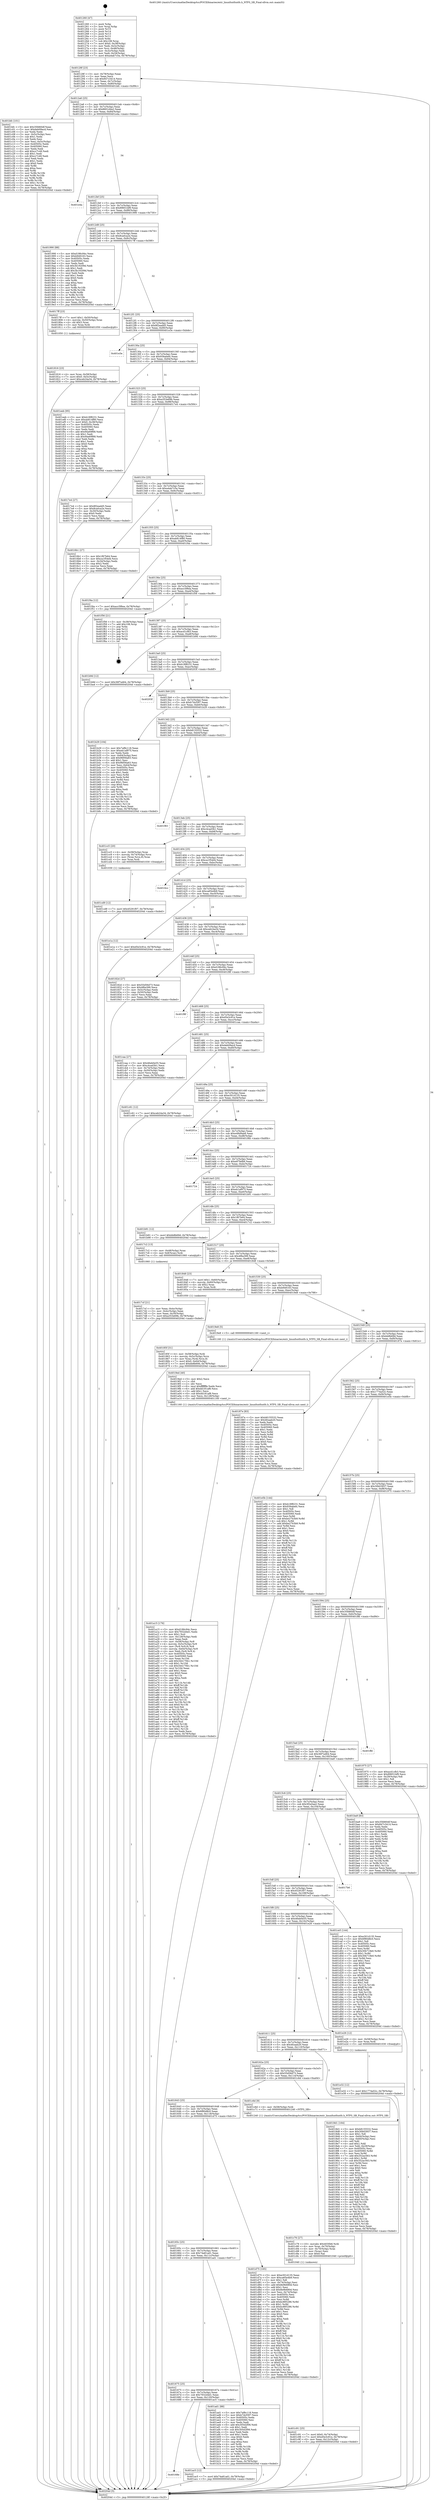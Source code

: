 digraph "0x401260" {
  label = "0x401260 (/mnt/c/Users/mathe/Desktop/tcc/POCII/binaries/extr_linuxfsntfsntfs.h_NTFS_SB_Final-ollvm.out::main(0))"
  labelloc = "t"
  node[shape=record]

  Entry [label="",width=0.3,height=0.3,shape=circle,fillcolor=black,style=filled]
  "0x40128f" [label="{
     0x40128f [23]\l
     | [instrs]\l
     &nbsp;&nbsp;0x40128f \<+3\>: mov -0x78(%rbp),%eax\l
     &nbsp;&nbsp;0x401292 \<+2\>: mov %eax,%ecx\l
     &nbsp;&nbsp;0x401294 \<+6\>: sub $0x847c3414,%ecx\l
     &nbsp;&nbsp;0x40129a \<+3\>: mov %eax,-0x7c(%rbp)\l
     &nbsp;&nbsp;0x40129d \<+3\>: mov %ecx,-0x80(%rbp)\l
     &nbsp;&nbsp;0x4012a0 \<+6\>: je 0000000000401bfc \<main+0x99c\>\l
  }"]
  "0x401bfc" [label="{
     0x401bfc [101]\l
     | [instrs]\l
     &nbsp;&nbsp;0x401bfc \<+5\>: mov $0x35fd60df,%eax\l
     &nbsp;&nbsp;0x401c01 \<+5\>: mov $0xdeb09acd,%ecx\l
     &nbsp;&nbsp;0x401c06 \<+2\>: xor %edx,%edx\l
     &nbsp;&nbsp;0x401c08 \<+3\>: mov -0x5c(%rbp),%esi\l
     &nbsp;&nbsp;0x401c0b \<+3\>: sub $0x1,%edx\l
     &nbsp;&nbsp;0x401c0e \<+2\>: sub %edx,%esi\l
     &nbsp;&nbsp;0x401c10 \<+3\>: mov %esi,-0x5c(%rbp)\l
     &nbsp;&nbsp;0x401c13 \<+7\>: mov 0x40505c,%edx\l
     &nbsp;&nbsp;0x401c1a \<+7\>: mov 0x405060,%esi\l
     &nbsp;&nbsp;0x401c21 \<+2\>: mov %edx,%edi\l
     &nbsp;&nbsp;0x401c23 \<+6\>: add $0xcc7c49,%edi\l
     &nbsp;&nbsp;0x401c29 \<+3\>: sub $0x1,%edi\l
     &nbsp;&nbsp;0x401c2c \<+6\>: sub $0xcc7c49,%edi\l
     &nbsp;&nbsp;0x401c32 \<+3\>: imul %edi,%edx\l
     &nbsp;&nbsp;0x401c35 \<+3\>: and $0x1,%edx\l
     &nbsp;&nbsp;0x401c38 \<+3\>: cmp $0x0,%edx\l
     &nbsp;&nbsp;0x401c3b \<+4\>: sete %r8b\l
     &nbsp;&nbsp;0x401c3f \<+3\>: cmp $0xa,%esi\l
     &nbsp;&nbsp;0x401c42 \<+4\>: setl %r9b\l
     &nbsp;&nbsp;0x401c46 \<+3\>: mov %r8b,%r10b\l
     &nbsp;&nbsp;0x401c49 \<+3\>: and %r9b,%r10b\l
     &nbsp;&nbsp;0x401c4c \<+3\>: xor %r9b,%r8b\l
     &nbsp;&nbsp;0x401c4f \<+3\>: or %r8b,%r10b\l
     &nbsp;&nbsp;0x401c52 \<+4\>: test $0x1,%r10b\l
     &nbsp;&nbsp;0x401c56 \<+3\>: cmovne %ecx,%eax\l
     &nbsp;&nbsp;0x401c59 \<+3\>: mov %eax,-0x78(%rbp)\l
     &nbsp;&nbsp;0x401c5c \<+5\>: jmp 000000000040204d \<main+0xded\>\l
  }"]
  "0x4012a6" [label="{
     0x4012a6 [25]\l
     | [instrs]\l
     &nbsp;&nbsp;0x4012a6 \<+5\>: jmp 00000000004012ab \<main+0x4b\>\l
     &nbsp;&nbsp;0x4012ab \<+3\>: mov -0x7c(%rbp),%eax\l
     &nbsp;&nbsp;0x4012ae \<+5\>: sub $0x8601d4a2,%eax\l
     &nbsp;&nbsp;0x4012b3 \<+6\>: mov %eax,-0x84(%rbp)\l
     &nbsp;&nbsp;0x4012b9 \<+6\>: je 0000000000401e4a \<main+0xbea\>\l
  }"]
  Exit [label="",width=0.3,height=0.3,shape=circle,fillcolor=black,style=filled,peripheries=2]
  "0x401e4a" [label="{
     0x401e4a\l
  }", style=dashed]
  "0x4012bf" [label="{
     0x4012bf [25]\l
     | [instrs]\l
     &nbsp;&nbsp;0x4012bf \<+5\>: jmp 00000000004012c4 \<main+0x64\>\l
     &nbsp;&nbsp;0x4012c4 \<+3\>: mov -0x7c(%rbp),%eax\l
     &nbsp;&nbsp;0x4012c7 \<+5\>: sub $0x89651bf9,%eax\l
     &nbsp;&nbsp;0x4012cc \<+6\>: mov %eax,-0x88(%rbp)\l
     &nbsp;&nbsp;0x4012d2 \<+6\>: je 0000000000401990 \<main+0x730\>\l
  }"]
  "0x401e32" [label="{
     0x401e32 [12]\l
     | [instrs]\l
     &nbsp;&nbsp;0x401e32 \<+7\>: movl $0x1774a52c,-0x78(%rbp)\l
     &nbsp;&nbsp;0x401e39 \<+5\>: jmp 000000000040204d \<main+0xded\>\l
  }"]
  "0x401990" [label="{
     0x401990 [88]\l
     | [instrs]\l
     &nbsp;&nbsp;0x401990 \<+5\>: mov $0xd186c94c,%eax\l
     &nbsp;&nbsp;0x401995 \<+5\>: mov $0xb949163,%ecx\l
     &nbsp;&nbsp;0x40199a \<+7\>: mov 0x40505c,%edx\l
     &nbsp;&nbsp;0x4019a1 \<+7\>: mov 0x405060,%esi\l
     &nbsp;&nbsp;0x4019a8 \<+2\>: mov %edx,%edi\l
     &nbsp;&nbsp;0x4019aa \<+6\>: sub $0x3b19209d,%edi\l
     &nbsp;&nbsp;0x4019b0 \<+3\>: sub $0x1,%edi\l
     &nbsp;&nbsp;0x4019b3 \<+6\>: add $0x3b19209d,%edi\l
     &nbsp;&nbsp;0x4019b9 \<+3\>: imul %edi,%edx\l
     &nbsp;&nbsp;0x4019bc \<+3\>: and $0x1,%edx\l
     &nbsp;&nbsp;0x4019bf \<+3\>: cmp $0x0,%edx\l
     &nbsp;&nbsp;0x4019c2 \<+4\>: sete %r8b\l
     &nbsp;&nbsp;0x4019c6 \<+3\>: cmp $0xa,%esi\l
     &nbsp;&nbsp;0x4019c9 \<+4\>: setl %r9b\l
     &nbsp;&nbsp;0x4019cd \<+3\>: mov %r8b,%r10b\l
     &nbsp;&nbsp;0x4019d0 \<+3\>: and %r9b,%r10b\l
     &nbsp;&nbsp;0x4019d3 \<+3\>: xor %r9b,%r8b\l
     &nbsp;&nbsp;0x4019d6 \<+3\>: or %r8b,%r10b\l
     &nbsp;&nbsp;0x4019d9 \<+4\>: test $0x1,%r10b\l
     &nbsp;&nbsp;0x4019dd \<+3\>: cmovne %ecx,%eax\l
     &nbsp;&nbsp;0x4019e0 \<+3\>: mov %eax,-0x78(%rbp)\l
     &nbsp;&nbsp;0x4019e3 \<+5\>: jmp 000000000040204d \<main+0xded\>\l
  }"]
  "0x4012d8" [label="{
     0x4012d8 [25]\l
     | [instrs]\l
     &nbsp;&nbsp;0x4012d8 \<+5\>: jmp 00000000004012dd \<main+0x7d\>\l
     &nbsp;&nbsp;0x4012dd \<+3\>: mov -0x7c(%rbp),%eax\l
     &nbsp;&nbsp;0x4012e0 \<+5\>: sub $0x8ca0ca2e,%eax\l
     &nbsp;&nbsp;0x4012e5 \<+6\>: mov %eax,-0x8c(%rbp)\l
     &nbsp;&nbsp;0x4012eb \<+6\>: je 00000000004017ff \<main+0x59f\>\l
  }"]
  "0x401cd9" [label="{
     0x401cd9 [12]\l
     | [instrs]\l
     &nbsp;&nbsp;0x401cd9 \<+7\>: movl $0x45291f07,-0x78(%rbp)\l
     &nbsp;&nbsp;0x401ce0 \<+5\>: jmp 000000000040204d \<main+0xded\>\l
  }"]
  "0x4017ff" [label="{
     0x4017ff [23]\l
     | [instrs]\l
     &nbsp;&nbsp;0x4017ff \<+7\>: movl $0x1,-0x50(%rbp)\l
     &nbsp;&nbsp;0x401806 \<+4\>: movslq -0x50(%rbp),%rax\l
     &nbsp;&nbsp;0x40180a \<+4\>: shl $0x3,%rax\l
     &nbsp;&nbsp;0x40180e \<+3\>: mov %rax,%rdi\l
     &nbsp;&nbsp;0x401811 \<+5\>: call 0000000000401050 \<malloc@plt\>\l
     | [calls]\l
     &nbsp;&nbsp;0x401050 \{1\} (unknown)\l
  }"]
  "0x4012f1" [label="{
     0x4012f1 [25]\l
     | [instrs]\l
     &nbsp;&nbsp;0x4012f1 \<+5\>: jmp 00000000004012f6 \<main+0x96\>\l
     &nbsp;&nbsp;0x4012f6 \<+3\>: mov -0x7c(%rbp),%eax\l
     &nbsp;&nbsp;0x4012f9 \<+5\>: sub $0x8f2eadd5,%eax\l
     &nbsp;&nbsp;0x4012fe \<+6\>: mov %eax,-0x90(%rbp)\l
     &nbsp;&nbsp;0x401304 \<+6\>: je 0000000000401e3e \<main+0xbde\>\l
  }"]
  "0x401c91" [label="{
     0x401c91 [25]\l
     | [instrs]\l
     &nbsp;&nbsp;0x401c91 \<+7\>: movl $0x0,-0x74(%rbp)\l
     &nbsp;&nbsp;0x401c98 \<+7\>: movl $0xd5e3c91e,-0x78(%rbp)\l
     &nbsp;&nbsp;0x401c9f \<+6\>: mov %eax,-0x12c(%rbp)\l
     &nbsp;&nbsp;0x401ca5 \<+5\>: jmp 000000000040204d \<main+0xded\>\l
  }"]
  "0x401e3e" [label="{
     0x401e3e\l
  }", style=dashed]
  "0x40130a" [label="{
     0x40130a [25]\l
     | [instrs]\l
     &nbsp;&nbsp;0x40130a \<+5\>: jmp 000000000040130f \<main+0xaf\>\l
     &nbsp;&nbsp;0x40130f \<+3\>: mov -0x7c(%rbp),%eax\l
     &nbsp;&nbsp;0x401312 \<+5\>: sub $0x936abefc,%eax\l
     &nbsp;&nbsp;0x401317 \<+6\>: mov %eax,-0x94(%rbp)\l
     &nbsp;&nbsp;0x40131d \<+6\>: je 0000000000401eeb \<main+0xc8b\>\l
  }"]
  "0x401c76" [label="{
     0x401c76 [27]\l
     | [instrs]\l
     &nbsp;&nbsp;0x401c76 \<+10\>: movabs $0x4030b6,%rdi\l
     &nbsp;&nbsp;0x401c80 \<+4\>: mov %rax,-0x70(%rbp)\l
     &nbsp;&nbsp;0x401c84 \<+4\>: mov -0x70(%rbp),%rax\l
     &nbsp;&nbsp;0x401c88 \<+2\>: mov (%rax),%esi\l
     &nbsp;&nbsp;0x401c8a \<+2\>: mov $0x0,%al\l
     &nbsp;&nbsp;0x401c8c \<+5\>: call 0000000000401040 \<printf@plt\>\l
     | [calls]\l
     &nbsp;&nbsp;0x401040 \{1\} (unknown)\l
  }"]
  "0x401eeb" [label="{
     0x401eeb [95]\l
     | [instrs]\l
     &nbsp;&nbsp;0x401eeb \<+5\>: mov $0xb18f8231,%eax\l
     &nbsp;&nbsp;0x401ef0 \<+5\>: mov $0xab814f80,%ecx\l
     &nbsp;&nbsp;0x401ef5 \<+7\>: movl $0x0,-0x38(%rbp)\l
     &nbsp;&nbsp;0x401efc \<+7\>: mov 0x40505c,%edx\l
     &nbsp;&nbsp;0x401f03 \<+7\>: mov 0x405060,%esi\l
     &nbsp;&nbsp;0x401f0a \<+2\>: mov %edx,%edi\l
     &nbsp;&nbsp;0x401f0c \<+6\>: add $0x94a69f68,%edi\l
     &nbsp;&nbsp;0x401f12 \<+3\>: sub $0x1,%edi\l
     &nbsp;&nbsp;0x401f15 \<+6\>: sub $0x94a69f68,%edi\l
     &nbsp;&nbsp;0x401f1b \<+3\>: imul %edi,%edx\l
     &nbsp;&nbsp;0x401f1e \<+3\>: and $0x1,%edx\l
     &nbsp;&nbsp;0x401f21 \<+3\>: cmp $0x0,%edx\l
     &nbsp;&nbsp;0x401f24 \<+4\>: sete %r8b\l
     &nbsp;&nbsp;0x401f28 \<+3\>: cmp $0xa,%esi\l
     &nbsp;&nbsp;0x401f2b \<+4\>: setl %r9b\l
     &nbsp;&nbsp;0x401f2f \<+3\>: mov %r8b,%r10b\l
     &nbsp;&nbsp;0x401f32 \<+3\>: and %r9b,%r10b\l
     &nbsp;&nbsp;0x401f35 \<+3\>: xor %r9b,%r8b\l
     &nbsp;&nbsp;0x401f38 \<+3\>: or %r8b,%r10b\l
     &nbsp;&nbsp;0x401f3b \<+4\>: test $0x1,%r10b\l
     &nbsp;&nbsp;0x401f3f \<+3\>: cmovne %ecx,%eax\l
     &nbsp;&nbsp;0x401f42 \<+3\>: mov %eax,-0x78(%rbp)\l
     &nbsp;&nbsp;0x401f45 \<+5\>: jmp 000000000040204d \<main+0xded\>\l
  }"]
  "0x401323" [label="{
     0x401323 [25]\l
     | [instrs]\l
     &nbsp;&nbsp;0x401323 \<+5\>: jmp 0000000000401328 \<main+0xc8\>\l
     &nbsp;&nbsp;0x401328 \<+3\>: mov -0x7c(%rbp),%eax\l
     &nbsp;&nbsp;0x40132b \<+5\>: sub $0xa353e69b,%eax\l
     &nbsp;&nbsp;0x401330 \<+6\>: mov %eax,-0x98(%rbp)\l
     &nbsp;&nbsp;0x401336 \<+6\>: je 00000000004017e4 \<main+0x584\>\l
  }"]
  "0x40168e" [label="{
     0x40168e\l
  }", style=dashed]
  "0x4017e4" [label="{
     0x4017e4 [27]\l
     | [instrs]\l
     &nbsp;&nbsp;0x4017e4 \<+5\>: mov $0x8f2eadd5,%eax\l
     &nbsp;&nbsp;0x4017e9 \<+5\>: mov $0x8ca0ca2e,%ecx\l
     &nbsp;&nbsp;0x4017ee \<+3\>: mov -0x30(%rbp),%edx\l
     &nbsp;&nbsp;0x4017f1 \<+3\>: cmp $0x0,%edx\l
     &nbsp;&nbsp;0x4017f4 \<+3\>: cmove %ecx,%eax\l
     &nbsp;&nbsp;0x4017f7 \<+3\>: mov %eax,-0x78(%rbp)\l
     &nbsp;&nbsp;0x4017fa \<+5\>: jmp 000000000040204d \<main+0xded\>\l
  }"]
  "0x40133c" [label="{
     0x40133c [25]\l
     | [instrs]\l
     &nbsp;&nbsp;0x40133c \<+5\>: jmp 0000000000401341 \<main+0xe1\>\l
     &nbsp;&nbsp;0x401341 \<+3\>: mov -0x7c(%rbp),%eax\l
     &nbsp;&nbsp;0x401344 \<+5\>: sub $0xa4ab7c5a,%eax\l
     &nbsp;&nbsp;0x401349 \<+6\>: mov %eax,-0x9c(%rbp)\l
     &nbsp;&nbsp;0x40134f \<+6\>: je 00000000004016b1 \<main+0x451\>\l
  }"]
  "0x401ac5" [label="{
     0x401ac5 [12]\l
     | [instrs]\l
     &nbsp;&nbsp;0x401ac5 \<+7\>: movl $0x74a81ad1,-0x78(%rbp)\l
     &nbsp;&nbsp;0x401acc \<+5\>: jmp 000000000040204d \<main+0xded\>\l
  }"]
  "0x4016b1" [label="{
     0x4016b1 [27]\l
     | [instrs]\l
     &nbsp;&nbsp;0x4016b1 \<+5\>: mov $0x1f67b64,%eax\l
     &nbsp;&nbsp;0x4016b6 \<+5\>: mov $0xca1f54d4,%ecx\l
     &nbsp;&nbsp;0x4016bb \<+3\>: mov -0x34(%rbp),%edx\l
     &nbsp;&nbsp;0x4016be \<+3\>: cmp $0x2,%edx\l
     &nbsp;&nbsp;0x4016c1 \<+3\>: cmovne %ecx,%eax\l
     &nbsp;&nbsp;0x4016c4 \<+3\>: mov %eax,-0x78(%rbp)\l
     &nbsp;&nbsp;0x4016c7 \<+5\>: jmp 000000000040204d \<main+0xded\>\l
  }"]
  "0x401355" [label="{
     0x401355 [25]\l
     | [instrs]\l
     &nbsp;&nbsp;0x401355 \<+5\>: jmp 000000000040135a \<main+0xfa\>\l
     &nbsp;&nbsp;0x40135a \<+3\>: mov -0x7c(%rbp),%eax\l
     &nbsp;&nbsp;0x40135d \<+5\>: sub $0xab814f80,%eax\l
     &nbsp;&nbsp;0x401362 \<+6\>: mov %eax,-0xa0(%rbp)\l
     &nbsp;&nbsp;0x401368 \<+6\>: je 0000000000401f4a \<main+0xcea\>\l
  }"]
  "0x40204d" [label="{
     0x40204d [5]\l
     | [instrs]\l
     &nbsp;&nbsp;0x40204d \<+5\>: jmp 000000000040128f \<main+0x2f\>\l
  }"]
  "0x401260" [label="{
     0x401260 [47]\l
     | [instrs]\l
     &nbsp;&nbsp;0x401260 \<+1\>: push %rbp\l
     &nbsp;&nbsp;0x401261 \<+3\>: mov %rsp,%rbp\l
     &nbsp;&nbsp;0x401264 \<+2\>: push %r15\l
     &nbsp;&nbsp;0x401266 \<+2\>: push %r14\l
     &nbsp;&nbsp;0x401268 \<+2\>: push %r13\l
     &nbsp;&nbsp;0x40126a \<+2\>: push %r12\l
     &nbsp;&nbsp;0x40126c \<+1\>: push %rbx\l
     &nbsp;&nbsp;0x40126d \<+7\>: sub $0x108,%rsp\l
     &nbsp;&nbsp;0x401274 \<+7\>: movl $0x0,-0x38(%rbp)\l
     &nbsp;&nbsp;0x40127b \<+3\>: mov %edi,-0x3c(%rbp)\l
     &nbsp;&nbsp;0x40127e \<+4\>: mov %rsi,-0x48(%rbp)\l
     &nbsp;&nbsp;0x401282 \<+3\>: mov -0x3c(%rbp),%edi\l
     &nbsp;&nbsp;0x401285 \<+3\>: mov %edi,-0x34(%rbp)\l
     &nbsp;&nbsp;0x401288 \<+7\>: movl $0xa4ab7c5a,-0x78(%rbp)\l
  }"]
  "0x401675" [label="{
     0x401675 [25]\l
     | [instrs]\l
     &nbsp;&nbsp;0x401675 \<+5\>: jmp 000000000040167a \<main+0x41a\>\l
     &nbsp;&nbsp;0x40167a \<+3\>: mov -0x7c(%rbp),%eax\l
     &nbsp;&nbsp;0x40167d \<+5\>: sub $0x7932d4d1,%eax\l
     &nbsp;&nbsp;0x401682 \<+6\>: mov %eax,-0x120(%rbp)\l
     &nbsp;&nbsp;0x401688 \<+6\>: je 0000000000401ac5 \<main+0x865\>\l
  }"]
  "0x401f4a" [label="{
     0x401f4a [12]\l
     | [instrs]\l
     &nbsp;&nbsp;0x401f4a \<+7\>: movl $0xacc5f6ea,-0x78(%rbp)\l
     &nbsp;&nbsp;0x401f51 \<+5\>: jmp 000000000040204d \<main+0xded\>\l
  }"]
  "0x40136e" [label="{
     0x40136e [25]\l
     | [instrs]\l
     &nbsp;&nbsp;0x40136e \<+5\>: jmp 0000000000401373 \<main+0x113\>\l
     &nbsp;&nbsp;0x401373 \<+3\>: mov -0x7c(%rbp),%eax\l
     &nbsp;&nbsp;0x401376 \<+5\>: sub $0xacc5f6ea,%eax\l
     &nbsp;&nbsp;0x40137b \<+6\>: mov %eax,-0xa4(%rbp)\l
     &nbsp;&nbsp;0x401381 \<+6\>: je 0000000000401f56 \<main+0xcf6\>\l
  }"]
  "0x401ad1" [label="{
     0x401ad1 [88]\l
     | [instrs]\l
     &nbsp;&nbsp;0x401ad1 \<+5\>: mov $0x7af8c118,%eax\l
     &nbsp;&nbsp;0x401ad6 \<+5\>: mov $0xb7dcf397,%ecx\l
     &nbsp;&nbsp;0x401adb \<+7\>: mov 0x40505c,%edx\l
     &nbsp;&nbsp;0x401ae2 \<+7\>: mov 0x405060,%esi\l
     &nbsp;&nbsp;0x401ae9 \<+2\>: mov %edx,%edi\l
     &nbsp;&nbsp;0x401aeb \<+6\>: add $0x305d2f06,%edi\l
     &nbsp;&nbsp;0x401af1 \<+3\>: sub $0x1,%edi\l
     &nbsp;&nbsp;0x401af4 \<+6\>: sub $0x305d2f06,%edi\l
     &nbsp;&nbsp;0x401afa \<+3\>: imul %edi,%edx\l
     &nbsp;&nbsp;0x401afd \<+3\>: and $0x1,%edx\l
     &nbsp;&nbsp;0x401b00 \<+3\>: cmp $0x0,%edx\l
     &nbsp;&nbsp;0x401b03 \<+4\>: sete %r8b\l
     &nbsp;&nbsp;0x401b07 \<+3\>: cmp $0xa,%esi\l
     &nbsp;&nbsp;0x401b0a \<+4\>: setl %r9b\l
     &nbsp;&nbsp;0x401b0e \<+3\>: mov %r8b,%r10b\l
     &nbsp;&nbsp;0x401b11 \<+3\>: and %r9b,%r10b\l
     &nbsp;&nbsp;0x401b14 \<+3\>: xor %r9b,%r8b\l
     &nbsp;&nbsp;0x401b17 \<+3\>: or %r8b,%r10b\l
     &nbsp;&nbsp;0x401b1a \<+4\>: test $0x1,%r10b\l
     &nbsp;&nbsp;0x401b1e \<+3\>: cmovne %ecx,%eax\l
     &nbsp;&nbsp;0x401b21 \<+3\>: mov %eax,-0x78(%rbp)\l
     &nbsp;&nbsp;0x401b24 \<+5\>: jmp 000000000040204d \<main+0xded\>\l
  }"]
  "0x401f56" [label="{
     0x401f56 [21]\l
     | [instrs]\l
     &nbsp;&nbsp;0x401f56 \<+3\>: mov -0x38(%rbp),%eax\l
     &nbsp;&nbsp;0x401f59 \<+7\>: add $0x108,%rsp\l
     &nbsp;&nbsp;0x401f60 \<+1\>: pop %rbx\l
     &nbsp;&nbsp;0x401f61 \<+2\>: pop %r12\l
     &nbsp;&nbsp;0x401f63 \<+2\>: pop %r13\l
     &nbsp;&nbsp;0x401f65 \<+2\>: pop %r14\l
     &nbsp;&nbsp;0x401f67 \<+2\>: pop %r15\l
     &nbsp;&nbsp;0x401f69 \<+1\>: pop %rbp\l
     &nbsp;&nbsp;0x401f6a \<+1\>: ret\l
  }"]
  "0x401387" [label="{
     0x401387 [25]\l
     | [instrs]\l
     &nbsp;&nbsp;0x401387 \<+5\>: jmp 000000000040138c \<main+0x12c\>\l
     &nbsp;&nbsp;0x40138c \<+3\>: mov -0x7c(%rbp),%eax\l
     &nbsp;&nbsp;0x40138f \<+5\>: sub $0xacd1cfb3,%eax\l
     &nbsp;&nbsp;0x401394 \<+6\>: mov %eax,-0xa8(%rbp)\l
     &nbsp;&nbsp;0x40139a \<+6\>: je 0000000000401b9d \<main+0x93d\>\l
  }"]
  "0x40165c" [label="{
     0x40165c [25]\l
     | [instrs]\l
     &nbsp;&nbsp;0x40165c \<+5\>: jmp 0000000000401661 \<main+0x401\>\l
     &nbsp;&nbsp;0x401661 \<+3\>: mov -0x7c(%rbp),%eax\l
     &nbsp;&nbsp;0x401664 \<+5\>: sub $0x74a81ad1,%eax\l
     &nbsp;&nbsp;0x401669 \<+6\>: mov %eax,-0x11c(%rbp)\l
     &nbsp;&nbsp;0x40166f \<+6\>: je 0000000000401ad1 \<main+0x871\>\l
  }"]
  "0x401b9d" [label="{
     0x401b9d [12]\l
     | [instrs]\l
     &nbsp;&nbsp;0x401b9d \<+7\>: movl $0x36f7a464,-0x78(%rbp)\l
     &nbsp;&nbsp;0x401ba4 \<+5\>: jmp 000000000040204d \<main+0xded\>\l
  }"]
  "0x4013a0" [label="{
     0x4013a0 [25]\l
     | [instrs]\l
     &nbsp;&nbsp;0x4013a0 \<+5\>: jmp 00000000004013a5 \<main+0x145\>\l
     &nbsp;&nbsp;0x4013a5 \<+3\>: mov -0x7c(%rbp),%eax\l
     &nbsp;&nbsp;0x4013a8 \<+5\>: sub $0xb18f8231,%eax\l
     &nbsp;&nbsp;0x4013ad \<+6\>: mov %eax,-0xac(%rbp)\l
     &nbsp;&nbsp;0x4013b3 \<+6\>: je 000000000040203f \<main+0xddf\>\l
  }"]
  "0x401d75" [label="{
     0x401d75 [165]\l
     | [instrs]\l
     &nbsp;&nbsp;0x401d75 \<+5\>: mov $0xe301d135,%eax\l
     &nbsp;&nbsp;0x401d7a \<+5\>: mov $0xca65e4b9,%ecx\l
     &nbsp;&nbsp;0x401d7f \<+2\>: mov $0x1,%dl\l
     &nbsp;&nbsp;0x401d81 \<+3\>: mov -0x74(%rbp),%esi\l
     &nbsp;&nbsp;0x401d84 \<+6\>: add $0x8e9b680d,%esi\l
     &nbsp;&nbsp;0x401d8a \<+3\>: add $0x1,%esi\l
     &nbsp;&nbsp;0x401d8d \<+6\>: sub $0x8e9b680d,%esi\l
     &nbsp;&nbsp;0x401d93 \<+3\>: mov %esi,-0x74(%rbp)\l
     &nbsp;&nbsp;0x401d96 \<+7\>: mov 0x40505c,%esi\l
     &nbsp;&nbsp;0x401d9d \<+7\>: mov 0x405060,%edi\l
     &nbsp;&nbsp;0x401da4 \<+3\>: mov %esi,%r8d\l
     &nbsp;&nbsp;0x401da7 \<+7\>: add $0xbc885286,%r8d\l
     &nbsp;&nbsp;0x401dae \<+4\>: sub $0x1,%r8d\l
     &nbsp;&nbsp;0x401db2 \<+7\>: sub $0xbc885286,%r8d\l
     &nbsp;&nbsp;0x401db9 \<+4\>: imul %r8d,%esi\l
     &nbsp;&nbsp;0x401dbd \<+3\>: and $0x1,%esi\l
     &nbsp;&nbsp;0x401dc0 \<+3\>: cmp $0x0,%esi\l
     &nbsp;&nbsp;0x401dc3 \<+4\>: sete %r9b\l
     &nbsp;&nbsp;0x401dc7 \<+3\>: cmp $0xa,%edi\l
     &nbsp;&nbsp;0x401dca \<+4\>: setl %r10b\l
     &nbsp;&nbsp;0x401dce \<+3\>: mov %r9b,%r11b\l
     &nbsp;&nbsp;0x401dd1 \<+4\>: xor $0xff,%r11b\l
     &nbsp;&nbsp;0x401dd5 \<+3\>: mov %r10b,%bl\l
     &nbsp;&nbsp;0x401dd8 \<+3\>: xor $0xff,%bl\l
     &nbsp;&nbsp;0x401ddb \<+3\>: xor $0x0,%dl\l
     &nbsp;&nbsp;0x401dde \<+3\>: mov %r11b,%r14b\l
     &nbsp;&nbsp;0x401de1 \<+4\>: and $0x0,%r14b\l
     &nbsp;&nbsp;0x401de5 \<+3\>: and %dl,%r9b\l
     &nbsp;&nbsp;0x401de8 \<+3\>: mov %bl,%r15b\l
     &nbsp;&nbsp;0x401deb \<+4\>: and $0x0,%r15b\l
     &nbsp;&nbsp;0x401def \<+3\>: and %dl,%r10b\l
     &nbsp;&nbsp;0x401df2 \<+3\>: or %r9b,%r14b\l
     &nbsp;&nbsp;0x401df5 \<+3\>: or %r10b,%r15b\l
     &nbsp;&nbsp;0x401df8 \<+3\>: xor %r15b,%r14b\l
     &nbsp;&nbsp;0x401dfb \<+3\>: or %bl,%r11b\l
     &nbsp;&nbsp;0x401dfe \<+4\>: xor $0xff,%r11b\l
     &nbsp;&nbsp;0x401e02 \<+3\>: or $0x0,%dl\l
     &nbsp;&nbsp;0x401e05 \<+3\>: and %dl,%r11b\l
     &nbsp;&nbsp;0x401e08 \<+3\>: or %r11b,%r14b\l
     &nbsp;&nbsp;0x401e0b \<+4\>: test $0x1,%r14b\l
     &nbsp;&nbsp;0x401e0f \<+3\>: cmovne %ecx,%eax\l
     &nbsp;&nbsp;0x401e12 \<+3\>: mov %eax,-0x78(%rbp)\l
     &nbsp;&nbsp;0x401e15 \<+5\>: jmp 000000000040204d \<main+0xded\>\l
  }"]
  "0x40203f" [label="{
     0x40203f\l
  }", style=dashed]
  "0x4013b9" [label="{
     0x4013b9 [25]\l
     | [instrs]\l
     &nbsp;&nbsp;0x4013b9 \<+5\>: jmp 00000000004013be \<main+0x15e\>\l
     &nbsp;&nbsp;0x4013be \<+3\>: mov -0x7c(%rbp),%eax\l
     &nbsp;&nbsp;0x4013c1 \<+5\>: sub $0xb7dcf397,%eax\l
     &nbsp;&nbsp;0x4013c6 \<+6\>: mov %eax,-0xb0(%rbp)\l
     &nbsp;&nbsp;0x4013cc \<+6\>: je 0000000000401b29 \<main+0x8c9\>\l
  }"]
  "0x401643" [label="{
     0x401643 [25]\l
     | [instrs]\l
     &nbsp;&nbsp;0x401643 \<+5\>: jmp 0000000000401648 \<main+0x3e8\>\l
     &nbsp;&nbsp;0x401648 \<+3\>: mov -0x7c(%rbp),%eax\l
     &nbsp;&nbsp;0x40164b \<+5\>: sub $0x6f80d8c0,%eax\l
     &nbsp;&nbsp;0x401650 \<+6\>: mov %eax,-0x118(%rbp)\l
     &nbsp;&nbsp;0x401656 \<+6\>: je 0000000000401d75 \<main+0xb15\>\l
  }"]
  "0x401b29" [label="{
     0x401b29 [104]\l
     | [instrs]\l
     &nbsp;&nbsp;0x401b29 \<+5\>: mov $0x7af8c118,%eax\l
     &nbsp;&nbsp;0x401b2e \<+5\>: mov $0xeb1af975,%ecx\l
     &nbsp;&nbsp;0x401b33 \<+2\>: xor %edx,%edx\l
     &nbsp;&nbsp;0x401b35 \<+3\>: mov -0x64(%rbp),%esi\l
     &nbsp;&nbsp;0x401b38 \<+6\>: add $0x96f56a63,%esi\l
     &nbsp;&nbsp;0x401b3e \<+3\>: add $0x1,%esi\l
     &nbsp;&nbsp;0x401b41 \<+6\>: sub $0x96f56a63,%esi\l
     &nbsp;&nbsp;0x401b47 \<+3\>: mov %esi,-0x64(%rbp)\l
     &nbsp;&nbsp;0x401b4a \<+7\>: mov 0x40505c,%esi\l
     &nbsp;&nbsp;0x401b51 \<+7\>: mov 0x405060,%edi\l
     &nbsp;&nbsp;0x401b58 \<+3\>: sub $0x1,%edx\l
     &nbsp;&nbsp;0x401b5b \<+3\>: mov %esi,%r8d\l
     &nbsp;&nbsp;0x401b5e \<+3\>: add %edx,%r8d\l
     &nbsp;&nbsp;0x401b61 \<+4\>: imul %r8d,%esi\l
     &nbsp;&nbsp;0x401b65 \<+3\>: and $0x1,%esi\l
     &nbsp;&nbsp;0x401b68 \<+3\>: cmp $0x0,%esi\l
     &nbsp;&nbsp;0x401b6b \<+4\>: sete %r9b\l
     &nbsp;&nbsp;0x401b6f \<+3\>: cmp $0xa,%edi\l
     &nbsp;&nbsp;0x401b72 \<+4\>: setl %r10b\l
     &nbsp;&nbsp;0x401b76 \<+3\>: mov %r9b,%r11b\l
     &nbsp;&nbsp;0x401b79 \<+3\>: and %r10b,%r11b\l
     &nbsp;&nbsp;0x401b7c \<+3\>: xor %r10b,%r9b\l
     &nbsp;&nbsp;0x401b7f \<+3\>: or %r9b,%r11b\l
     &nbsp;&nbsp;0x401b82 \<+4\>: test $0x1,%r11b\l
     &nbsp;&nbsp;0x401b86 \<+3\>: cmovne %ecx,%eax\l
     &nbsp;&nbsp;0x401b89 \<+3\>: mov %eax,-0x78(%rbp)\l
     &nbsp;&nbsp;0x401b8c \<+5\>: jmp 000000000040204d \<main+0xded\>\l
  }"]
  "0x4013d2" [label="{
     0x4013d2 [25]\l
     | [instrs]\l
     &nbsp;&nbsp;0x4013d2 \<+5\>: jmp 00000000004013d7 \<main+0x177\>\l
     &nbsp;&nbsp;0x4013d7 \<+3\>: mov -0x7c(%rbp),%eax\l
     &nbsp;&nbsp;0x4013da \<+5\>: sub $0xb8155532,%eax\l
     &nbsp;&nbsp;0x4013df \<+6\>: mov %eax,-0xb4(%rbp)\l
     &nbsp;&nbsp;0x4013e5 \<+6\>: je 0000000000401f83 \<main+0xd23\>\l
  }"]
  "0x401c6d" [label="{
     0x401c6d [9]\l
     | [instrs]\l
     &nbsp;&nbsp;0x401c6d \<+4\>: mov -0x58(%rbp),%rdi\l
     &nbsp;&nbsp;0x401c71 \<+5\>: call 0000000000401240 \<NTFS_SB\>\l
     | [calls]\l
     &nbsp;&nbsp;0x401240 \{1\} (/mnt/c/Users/mathe/Desktop/tcc/POCII/binaries/extr_linuxfsntfsntfs.h_NTFS_SB_Final-ollvm.out::NTFS_SB)\l
  }"]
  "0x401f83" [label="{
     0x401f83\l
  }", style=dashed]
  "0x4013eb" [label="{
     0x4013eb [25]\l
     | [instrs]\l
     &nbsp;&nbsp;0x4013eb \<+5\>: jmp 00000000004013f0 \<main+0x190\>\l
     &nbsp;&nbsp;0x4013f0 \<+3\>: mov -0x7c(%rbp),%eax\l
     &nbsp;&nbsp;0x4013f3 \<+5\>: sub $0xc4cad3b1,%eax\l
     &nbsp;&nbsp;0x4013f8 \<+6\>: mov %eax,-0xb8(%rbp)\l
     &nbsp;&nbsp;0x4013fe \<+6\>: je 0000000000401cc5 \<main+0xa65\>\l
  }"]
  "0x401a15" [label="{
     0x401a15 [176]\l
     | [instrs]\l
     &nbsp;&nbsp;0x401a15 \<+5\>: mov $0xd186c94c,%ecx\l
     &nbsp;&nbsp;0x401a1a \<+5\>: mov $0x7932d4d1,%edx\l
     &nbsp;&nbsp;0x401a1f \<+3\>: mov $0x1,%sil\l
     &nbsp;&nbsp;0x401a22 \<+6\>: mov -0x128(%rbp),%edi\l
     &nbsp;&nbsp;0x401a28 \<+3\>: imul %eax,%edi\l
     &nbsp;&nbsp;0x401a2b \<+4\>: mov -0x58(%rbp),%r8\l
     &nbsp;&nbsp;0x401a2f \<+4\>: movslq -0x5c(%rbp),%r9\l
     &nbsp;&nbsp;0x401a33 \<+4\>: mov (%r8,%r9,8),%r8\l
     &nbsp;&nbsp;0x401a37 \<+4\>: movslq -0x64(%rbp),%r9\l
     &nbsp;&nbsp;0x401a3b \<+4\>: mov %edi,(%r8,%r9,4)\l
     &nbsp;&nbsp;0x401a3f \<+7\>: mov 0x40505c,%eax\l
     &nbsp;&nbsp;0x401a46 \<+7\>: mov 0x405060,%edi\l
     &nbsp;&nbsp;0x401a4d \<+3\>: mov %eax,%r10d\l
     &nbsp;&nbsp;0x401a50 \<+7\>: add $0x344170b1,%r10d\l
     &nbsp;&nbsp;0x401a57 \<+4\>: sub $0x1,%r10d\l
     &nbsp;&nbsp;0x401a5b \<+7\>: sub $0x344170b1,%r10d\l
     &nbsp;&nbsp;0x401a62 \<+4\>: imul %r10d,%eax\l
     &nbsp;&nbsp;0x401a66 \<+3\>: and $0x1,%eax\l
     &nbsp;&nbsp;0x401a69 \<+3\>: cmp $0x0,%eax\l
     &nbsp;&nbsp;0x401a6c \<+4\>: sete %r11b\l
     &nbsp;&nbsp;0x401a70 \<+3\>: cmp $0xa,%edi\l
     &nbsp;&nbsp;0x401a73 \<+3\>: setl %bl\l
     &nbsp;&nbsp;0x401a76 \<+3\>: mov %r11b,%r14b\l
     &nbsp;&nbsp;0x401a79 \<+4\>: xor $0xff,%r14b\l
     &nbsp;&nbsp;0x401a7d \<+3\>: mov %bl,%r15b\l
     &nbsp;&nbsp;0x401a80 \<+4\>: xor $0xff,%r15b\l
     &nbsp;&nbsp;0x401a84 \<+4\>: xor $0x0,%sil\l
     &nbsp;&nbsp;0x401a88 \<+3\>: mov %r14b,%r12b\l
     &nbsp;&nbsp;0x401a8b \<+4\>: and $0x0,%r12b\l
     &nbsp;&nbsp;0x401a8f \<+3\>: and %sil,%r11b\l
     &nbsp;&nbsp;0x401a92 \<+3\>: mov %r15b,%r13b\l
     &nbsp;&nbsp;0x401a95 \<+4\>: and $0x0,%r13b\l
     &nbsp;&nbsp;0x401a99 \<+3\>: and %sil,%bl\l
     &nbsp;&nbsp;0x401a9c \<+3\>: or %r11b,%r12b\l
     &nbsp;&nbsp;0x401a9f \<+3\>: or %bl,%r13b\l
     &nbsp;&nbsp;0x401aa2 \<+3\>: xor %r13b,%r12b\l
     &nbsp;&nbsp;0x401aa5 \<+3\>: or %r15b,%r14b\l
     &nbsp;&nbsp;0x401aa8 \<+4\>: xor $0xff,%r14b\l
     &nbsp;&nbsp;0x401aac \<+4\>: or $0x0,%sil\l
     &nbsp;&nbsp;0x401ab0 \<+3\>: and %sil,%r14b\l
     &nbsp;&nbsp;0x401ab3 \<+3\>: or %r14b,%r12b\l
     &nbsp;&nbsp;0x401ab6 \<+4\>: test $0x1,%r12b\l
     &nbsp;&nbsp;0x401aba \<+3\>: cmovne %edx,%ecx\l
     &nbsp;&nbsp;0x401abd \<+3\>: mov %ecx,-0x78(%rbp)\l
     &nbsp;&nbsp;0x401ac0 \<+5\>: jmp 000000000040204d \<main+0xded\>\l
  }"]
  "0x401cc5" [label="{
     0x401cc5 [20]\l
     | [instrs]\l
     &nbsp;&nbsp;0x401cc5 \<+4\>: mov -0x58(%rbp),%rax\l
     &nbsp;&nbsp;0x401cc9 \<+4\>: movslq -0x74(%rbp),%rcx\l
     &nbsp;&nbsp;0x401ccd \<+4\>: mov (%rax,%rcx,8),%rax\l
     &nbsp;&nbsp;0x401cd1 \<+3\>: mov %rax,%rdi\l
     &nbsp;&nbsp;0x401cd4 \<+5\>: call 0000000000401030 \<free@plt\>\l
     | [calls]\l
     &nbsp;&nbsp;0x401030 \{1\} (unknown)\l
  }"]
  "0x401404" [label="{
     0x401404 [25]\l
     | [instrs]\l
     &nbsp;&nbsp;0x401404 \<+5\>: jmp 0000000000401409 \<main+0x1a9\>\l
     &nbsp;&nbsp;0x401409 \<+3\>: mov -0x7c(%rbp),%eax\l
     &nbsp;&nbsp;0x40140c \<+5\>: sub $0xca1f54d4,%eax\l
     &nbsp;&nbsp;0x401411 \<+6\>: mov %eax,-0xbc(%rbp)\l
     &nbsp;&nbsp;0x401417 \<+6\>: je 00000000004016cc \<main+0x46c\>\l
  }"]
  "0x4019ed" [label="{
     0x4019ed [40]\l
     | [instrs]\l
     &nbsp;&nbsp;0x4019ed \<+5\>: mov $0x2,%ecx\l
     &nbsp;&nbsp;0x4019f2 \<+1\>: cltd\l
     &nbsp;&nbsp;0x4019f3 \<+2\>: idiv %ecx\l
     &nbsp;&nbsp;0x4019f5 \<+6\>: imul $0xfffffffe,%edx,%ecx\l
     &nbsp;&nbsp;0x4019fb \<+6\>: add $0xdd181af8,%ecx\l
     &nbsp;&nbsp;0x401a01 \<+3\>: add $0x1,%ecx\l
     &nbsp;&nbsp;0x401a04 \<+6\>: sub $0xdd181af8,%ecx\l
     &nbsp;&nbsp;0x401a0a \<+6\>: mov %ecx,-0x128(%rbp)\l
     &nbsp;&nbsp;0x401a10 \<+5\>: call 0000000000401160 \<next_i\>\l
     | [calls]\l
     &nbsp;&nbsp;0x401160 \{1\} (/mnt/c/Users/mathe/Desktop/tcc/POCII/binaries/extr_linuxfsntfsntfs.h_NTFS_SB_Final-ollvm.out::next_i)\l
  }"]
  "0x4016cc" [label="{
     0x4016cc\l
  }", style=dashed]
  "0x40141d" [label="{
     0x40141d [25]\l
     | [instrs]\l
     &nbsp;&nbsp;0x40141d \<+5\>: jmp 0000000000401422 \<main+0x1c2\>\l
     &nbsp;&nbsp;0x401422 \<+3\>: mov -0x7c(%rbp),%eax\l
     &nbsp;&nbsp;0x401425 \<+5\>: sub $0xca65e4b9,%eax\l
     &nbsp;&nbsp;0x40142a \<+6\>: mov %eax,-0xc0(%rbp)\l
     &nbsp;&nbsp;0x401430 \<+6\>: je 0000000000401e1a \<main+0xbba\>\l
  }"]
  "0x40162a" [label="{
     0x40162a [25]\l
     | [instrs]\l
     &nbsp;&nbsp;0x40162a \<+5\>: jmp 000000000040162f \<main+0x3cf\>\l
     &nbsp;&nbsp;0x40162f \<+3\>: mov -0x7c(%rbp),%eax\l
     &nbsp;&nbsp;0x401632 \<+5\>: sub $0x55d56d73,%eax\l
     &nbsp;&nbsp;0x401637 \<+6\>: mov %eax,-0x114(%rbp)\l
     &nbsp;&nbsp;0x40163d \<+6\>: je 0000000000401c6d \<main+0xa0d\>\l
  }"]
  "0x401e1a" [label="{
     0x401e1a [12]\l
     | [instrs]\l
     &nbsp;&nbsp;0x401e1a \<+7\>: movl $0xd5e3c91e,-0x78(%rbp)\l
     &nbsp;&nbsp;0x401e21 \<+5\>: jmp 000000000040204d \<main+0xded\>\l
  }"]
  "0x401436" [label="{
     0x401436 [25]\l
     | [instrs]\l
     &nbsp;&nbsp;0x401436 \<+5\>: jmp 000000000040143b \<main+0x1db\>\l
     &nbsp;&nbsp;0x40143b \<+3\>: mov -0x7c(%rbp),%eax\l
     &nbsp;&nbsp;0x40143e \<+5\>: sub $0xceb24a34,%eax\l
     &nbsp;&nbsp;0x401443 \<+6\>: mov %eax,-0xc4(%rbp)\l
     &nbsp;&nbsp;0x401449 \<+6\>: je 000000000040182d \<main+0x5cd\>\l
  }"]
  "0x4018d1" [label="{
     0x4018d1 [164]\l
     | [instrs]\l
     &nbsp;&nbsp;0x4018d1 \<+5\>: mov $0xb8155532,%eax\l
     &nbsp;&nbsp;0x4018d6 \<+5\>: mov $0x30b03937,%ecx\l
     &nbsp;&nbsp;0x4018db \<+2\>: mov $0x1,%dl\l
     &nbsp;&nbsp;0x4018dd \<+3\>: mov -0x64(%rbp),%esi\l
     &nbsp;&nbsp;0x4018e0 \<+3\>: cmp -0x60(%rbp),%esi\l
     &nbsp;&nbsp;0x4018e3 \<+4\>: setl %dil\l
     &nbsp;&nbsp;0x4018e7 \<+4\>: and $0x1,%dil\l
     &nbsp;&nbsp;0x4018eb \<+4\>: mov %dil,-0x29(%rbp)\l
     &nbsp;&nbsp;0x4018ef \<+7\>: mov 0x40505c,%esi\l
     &nbsp;&nbsp;0x4018f6 \<+8\>: mov 0x405060,%r8d\l
     &nbsp;&nbsp;0x4018fe \<+3\>: mov %esi,%r9d\l
     &nbsp;&nbsp;0x401901 \<+7\>: add $0x352ac563,%r9d\l
     &nbsp;&nbsp;0x401908 \<+4\>: sub $0x1,%r9d\l
     &nbsp;&nbsp;0x40190c \<+7\>: sub $0x352ac563,%r9d\l
     &nbsp;&nbsp;0x401913 \<+4\>: imul %r9d,%esi\l
     &nbsp;&nbsp;0x401917 \<+3\>: and $0x1,%esi\l
     &nbsp;&nbsp;0x40191a \<+3\>: cmp $0x0,%esi\l
     &nbsp;&nbsp;0x40191d \<+4\>: sete %dil\l
     &nbsp;&nbsp;0x401921 \<+4\>: cmp $0xa,%r8d\l
     &nbsp;&nbsp;0x401925 \<+4\>: setl %r10b\l
     &nbsp;&nbsp;0x401929 \<+3\>: mov %dil,%r11b\l
     &nbsp;&nbsp;0x40192c \<+4\>: xor $0xff,%r11b\l
     &nbsp;&nbsp;0x401930 \<+3\>: mov %r10b,%bl\l
     &nbsp;&nbsp;0x401933 \<+3\>: xor $0xff,%bl\l
     &nbsp;&nbsp;0x401936 \<+3\>: xor $0x0,%dl\l
     &nbsp;&nbsp;0x401939 \<+3\>: mov %r11b,%r14b\l
     &nbsp;&nbsp;0x40193c \<+4\>: and $0x0,%r14b\l
     &nbsp;&nbsp;0x401940 \<+3\>: and %dl,%dil\l
     &nbsp;&nbsp;0x401943 \<+3\>: mov %bl,%r15b\l
     &nbsp;&nbsp;0x401946 \<+4\>: and $0x0,%r15b\l
     &nbsp;&nbsp;0x40194a \<+3\>: and %dl,%r10b\l
     &nbsp;&nbsp;0x40194d \<+3\>: or %dil,%r14b\l
     &nbsp;&nbsp;0x401950 \<+3\>: or %r10b,%r15b\l
     &nbsp;&nbsp;0x401953 \<+3\>: xor %r15b,%r14b\l
     &nbsp;&nbsp;0x401956 \<+3\>: or %bl,%r11b\l
     &nbsp;&nbsp;0x401959 \<+4\>: xor $0xff,%r11b\l
     &nbsp;&nbsp;0x40195d \<+3\>: or $0x0,%dl\l
     &nbsp;&nbsp;0x401960 \<+3\>: and %dl,%r11b\l
     &nbsp;&nbsp;0x401963 \<+3\>: or %r11b,%r14b\l
     &nbsp;&nbsp;0x401966 \<+4\>: test $0x1,%r14b\l
     &nbsp;&nbsp;0x40196a \<+3\>: cmovne %ecx,%eax\l
     &nbsp;&nbsp;0x40196d \<+3\>: mov %eax,-0x78(%rbp)\l
     &nbsp;&nbsp;0x401970 \<+5\>: jmp 000000000040204d \<main+0xded\>\l
  }"]
  "0x40182d" [label="{
     0x40182d [27]\l
     | [instrs]\l
     &nbsp;&nbsp;0x40182d \<+5\>: mov $0x55d56d73,%eax\l
     &nbsp;&nbsp;0x401832 \<+5\>: mov $0x4f6a399,%ecx\l
     &nbsp;&nbsp;0x401837 \<+3\>: mov -0x5c(%rbp),%edx\l
     &nbsp;&nbsp;0x40183a \<+3\>: cmp -0x50(%rbp),%edx\l
     &nbsp;&nbsp;0x40183d \<+3\>: cmovl %ecx,%eax\l
     &nbsp;&nbsp;0x401840 \<+3\>: mov %eax,-0x78(%rbp)\l
     &nbsp;&nbsp;0x401843 \<+5\>: jmp 000000000040204d \<main+0xded\>\l
  }"]
  "0x40144f" [label="{
     0x40144f [25]\l
     | [instrs]\l
     &nbsp;&nbsp;0x40144f \<+5\>: jmp 0000000000401454 \<main+0x1f4\>\l
     &nbsp;&nbsp;0x401454 \<+3\>: mov -0x7c(%rbp),%eax\l
     &nbsp;&nbsp;0x401457 \<+5\>: sub $0xd186c94c,%eax\l
     &nbsp;&nbsp;0x40145c \<+6\>: mov %eax,-0xc8(%rbp)\l
     &nbsp;&nbsp;0x401462 \<+6\>: je 0000000000401f8f \<main+0xd2f\>\l
  }"]
  "0x401611" [label="{
     0x401611 [25]\l
     | [instrs]\l
     &nbsp;&nbsp;0x401611 \<+5\>: jmp 0000000000401616 \<main+0x3b6\>\l
     &nbsp;&nbsp;0x401616 \<+3\>: mov -0x7c(%rbp),%eax\l
     &nbsp;&nbsp;0x401619 \<+5\>: sub $0x4fcaab20,%eax\l
     &nbsp;&nbsp;0x40161e \<+6\>: mov %eax,-0x110(%rbp)\l
     &nbsp;&nbsp;0x401624 \<+6\>: je 00000000004018d1 \<main+0x671\>\l
  }"]
  "0x401f8f" [label="{
     0x401f8f\l
  }", style=dashed]
  "0x401468" [label="{
     0x401468 [25]\l
     | [instrs]\l
     &nbsp;&nbsp;0x401468 \<+5\>: jmp 000000000040146d \<main+0x20d\>\l
     &nbsp;&nbsp;0x40146d \<+3\>: mov -0x7c(%rbp),%eax\l
     &nbsp;&nbsp;0x401470 \<+5\>: sub $0xd5e3c91e,%eax\l
     &nbsp;&nbsp;0x401475 \<+6\>: mov %eax,-0xcc(%rbp)\l
     &nbsp;&nbsp;0x40147b \<+6\>: je 0000000000401caa \<main+0xa4a\>\l
  }"]
  "0x401e26" [label="{
     0x401e26 [12]\l
     | [instrs]\l
     &nbsp;&nbsp;0x401e26 \<+4\>: mov -0x58(%rbp),%rax\l
     &nbsp;&nbsp;0x401e2a \<+3\>: mov %rax,%rdi\l
     &nbsp;&nbsp;0x401e2d \<+5\>: call 0000000000401030 \<free@plt\>\l
     | [calls]\l
     &nbsp;&nbsp;0x401030 \{1\} (unknown)\l
  }"]
  "0x401caa" [label="{
     0x401caa [27]\l
     | [instrs]\l
     &nbsp;&nbsp;0x401caa \<+5\>: mov $0x46eb0e55,%eax\l
     &nbsp;&nbsp;0x401caf \<+5\>: mov $0xc4cad3b1,%ecx\l
     &nbsp;&nbsp;0x401cb4 \<+3\>: mov -0x74(%rbp),%edx\l
     &nbsp;&nbsp;0x401cb7 \<+3\>: cmp -0x50(%rbp),%edx\l
     &nbsp;&nbsp;0x401cba \<+3\>: cmovl %ecx,%eax\l
     &nbsp;&nbsp;0x401cbd \<+3\>: mov %eax,-0x78(%rbp)\l
     &nbsp;&nbsp;0x401cc0 \<+5\>: jmp 000000000040204d \<main+0xded\>\l
  }"]
  "0x401481" [label="{
     0x401481 [25]\l
     | [instrs]\l
     &nbsp;&nbsp;0x401481 \<+5\>: jmp 0000000000401486 \<main+0x226\>\l
     &nbsp;&nbsp;0x401486 \<+3\>: mov -0x7c(%rbp),%eax\l
     &nbsp;&nbsp;0x401489 \<+5\>: sub $0xdeb09acd,%eax\l
     &nbsp;&nbsp;0x40148e \<+6\>: mov %eax,-0xd0(%rbp)\l
     &nbsp;&nbsp;0x401494 \<+6\>: je 0000000000401c61 \<main+0xa01\>\l
  }"]
  "0x4015f8" [label="{
     0x4015f8 [25]\l
     | [instrs]\l
     &nbsp;&nbsp;0x4015f8 \<+5\>: jmp 00000000004015fd \<main+0x39d\>\l
     &nbsp;&nbsp;0x4015fd \<+3\>: mov -0x7c(%rbp),%eax\l
     &nbsp;&nbsp;0x401600 \<+5\>: sub $0x46eb0e55,%eax\l
     &nbsp;&nbsp;0x401605 \<+6\>: mov %eax,-0x10c(%rbp)\l
     &nbsp;&nbsp;0x40160b \<+6\>: je 0000000000401e26 \<main+0xbc6\>\l
  }"]
  "0x401c61" [label="{
     0x401c61 [12]\l
     | [instrs]\l
     &nbsp;&nbsp;0x401c61 \<+7\>: movl $0xceb24a34,-0x78(%rbp)\l
     &nbsp;&nbsp;0x401c68 \<+5\>: jmp 000000000040204d \<main+0xded\>\l
  }"]
  "0x40149a" [label="{
     0x40149a [25]\l
     | [instrs]\l
     &nbsp;&nbsp;0x40149a \<+5\>: jmp 000000000040149f \<main+0x23f\>\l
     &nbsp;&nbsp;0x40149f \<+3\>: mov -0x7c(%rbp),%eax\l
     &nbsp;&nbsp;0x4014a2 \<+5\>: sub $0xe301d135,%eax\l
     &nbsp;&nbsp;0x4014a7 \<+6\>: mov %eax,-0xd4(%rbp)\l
     &nbsp;&nbsp;0x4014ad \<+6\>: je 000000000040201e \<main+0xdbe\>\l
  }"]
  "0x401ce5" [label="{
     0x401ce5 [144]\l
     | [instrs]\l
     &nbsp;&nbsp;0x401ce5 \<+5\>: mov $0xe301d135,%eax\l
     &nbsp;&nbsp;0x401cea \<+5\>: mov $0x6f80d8c0,%ecx\l
     &nbsp;&nbsp;0x401cef \<+2\>: mov $0x1,%dl\l
     &nbsp;&nbsp;0x401cf1 \<+7\>: mov 0x40505c,%esi\l
     &nbsp;&nbsp;0x401cf8 \<+7\>: mov 0x405060,%edi\l
     &nbsp;&nbsp;0x401cff \<+3\>: mov %esi,%r8d\l
     &nbsp;&nbsp;0x401d02 \<+7\>: sub $0x30b719e0,%r8d\l
     &nbsp;&nbsp;0x401d09 \<+4\>: sub $0x1,%r8d\l
     &nbsp;&nbsp;0x401d0d \<+7\>: add $0x30b719e0,%r8d\l
     &nbsp;&nbsp;0x401d14 \<+4\>: imul %r8d,%esi\l
     &nbsp;&nbsp;0x401d18 \<+3\>: and $0x1,%esi\l
     &nbsp;&nbsp;0x401d1b \<+3\>: cmp $0x0,%esi\l
     &nbsp;&nbsp;0x401d1e \<+4\>: sete %r9b\l
     &nbsp;&nbsp;0x401d22 \<+3\>: cmp $0xa,%edi\l
     &nbsp;&nbsp;0x401d25 \<+4\>: setl %r10b\l
     &nbsp;&nbsp;0x401d29 \<+3\>: mov %r9b,%r11b\l
     &nbsp;&nbsp;0x401d2c \<+4\>: xor $0xff,%r11b\l
     &nbsp;&nbsp;0x401d30 \<+3\>: mov %r10b,%bl\l
     &nbsp;&nbsp;0x401d33 \<+3\>: xor $0xff,%bl\l
     &nbsp;&nbsp;0x401d36 \<+3\>: xor $0x1,%dl\l
     &nbsp;&nbsp;0x401d39 \<+3\>: mov %r11b,%r14b\l
     &nbsp;&nbsp;0x401d3c \<+4\>: and $0xff,%r14b\l
     &nbsp;&nbsp;0x401d40 \<+3\>: and %dl,%r9b\l
     &nbsp;&nbsp;0x401d43 \<+3\>: mov %bl,%r15b\l
     &nbsp;&nbsp;0x401d46 \<+4\>: and $0xff,%r15b\l
     &nbsp;&nbsp;0x401d4a \<+3\>: and %dl,%r10b\l
     &nbsp;&nbsp;0x401d4d \<+3\>: or %r9b,%r14b\l
     &nbsp;&nbsp;0x401d50 \<+3\>: or %r10b,%r15b\l
     &nbsp;&nbsp;0x401d53 \<+3\>: xor %r15b,%r14b\l
     &nbsp;&nbsp;0x401d56 \<+3\>: or %bl,%r11b\l
     &nbsp;&nbsp;0x401d59 \<+4\>: xor $0xff,%r11b\l
     &nbsp;&nbsp;0x401d5d \<+3\>: or $0x1,%dl\l
     &nbsp;&nbsp;0x401d60 \<+3\>: and %dl,%r11b\l
     &nbsp;&nbsp;0x401d63 \<+3\>: or %r11b,%r14b\l
     &nbsp;&nbsp;0x401d66 \<+4\>: test $0x1,%r14b\l
     &nbsp;&nbsp;0x401d6a \<+3\>: cmovne %ecx,%eax\l
     &nbsp;&nbsp;0x401d6d \<+3\>: mov %eax,-0x78(%rbp)\l
     &nbsp;&nbsp;0x401d70 \<+5\>: jmp 000000000040204d \<main+0xded\>\l
  }"]
  "0x40201e" [label="{
     0x40201e\l
  }", style=dashed]
  "0x4014b3" [label="{
     0x4014b3 [25]\l
     | [instrs]\l
     &nbsp;&nbsp;0x4014b3 \<+5\>: jmp 00000000004014b8 \<main+0x258\>\l
     &nbsp;&nbsp;0x4014b8 \<+3\>: mov -0x7c(%rbp),%eax\l
     &nbsp;&nbsp;0x4014bb \<+5\>: sub $0xe48d9ae8,%eax\l
     &nbsp;&nbsp;0x4014c0 \<+6\>: mov %eax,-0xd8(%rbp)\l
     &nbsp;&nbsp;0x4014c6 \<+6\>: je 0000000000401f6b \<main+0xd0b\>\l
  }"]
  "0x4015df" [label="{
     0x4015df [25]\l
     | [instrs]\l
     &nbsp;&nbsp;0x4015df \<+5\>: jmp 00000000004015e4 \<main+0x384\>\l
     &nbsp;&nbsp;0x4015e4 \<+3\>: mov -0x7c(%rbp),%eax\l
     &nbsp;&nbsp;0x4015e7 \<+5\>: sub $0x45291f07,%eax\l
     &nbsp;&nbsp;0x4015ec \<+6\>: mov %eax,-0x108(%rbp)\l
     &nbsp;&nbsp;0x4015f2 \<+6\>: je 0000000000401ce5 \<main+0xa85\>\l
  }"]
  "0x401f6b" [label="{
     0x401f6b\l
  }", style=dashed]
  "0x4014cc" [label="{
     0x4014cc [25]\l
     | [instrs]\l
     &nbsp;&nbsp;0x4014cc \<+5\>: jmp 00000000004014d1 \<main+0x271\>\l
     &nbsp;&nbsp;0x4014d1 \<+3\>: mov -0x7c(%rbp),%eax\l
     &nbsp;&nbsp;0x4014d4 \<+5\>: sub $0xe97fefb6,%eax\l
     &nbsp;&nbsp;0x4014d9 \<+6\>: mov %eax,-0xdc(%rbp)\l
     &nbsp;&nbsp;0x4014df \<+6\>: je 0000000000401724 \<main+0x4c4\>\l
  }"]
  "0x4017b6" [label="{
     0x4017b6\l
  }", style=dashed]
  "0x401724" [label="{
     0x401724\l
  }", style=dashed]
  "0x4014e5" [label="{
     0x4014e5 [25]\l
     | [instrs]\l
     &nbsp;&nbsp;0x4014e5 \<+5\>: jmp 00000000004014ea \<main+0x28a\>\l
     &nbsp;&nbsp;0x4014ea \<+3\>: mov -0x7c(%rbp),%eax\l
     &nbsp;&nbsp;0x4014ed \<+5\>: sub $0xeb1af975,%eax\l
     &nbsp;&nbsp;0x4014f2 \<+6\>: mov %eax,-0xe0(%rbp)\l
     &nbsp;&nbsp;0x4014f8 \<+6\>: je 0000000000401b91 \<main+0x931\>\l
  }"]
  "0x4015c6" [label="{
     0x4015c6 [25]\l
     | [instrs]\l
     &nbsp;&nbsp;0x4015c6 \<+5\>: jmp 00000000004015cb \<main+0x36b\>\l
     &nbsp;&nbsp;0x4015cb \<+3\>: mov -0x7c(%rbp),%eax\l
     &nbsp;&nbsp;0x4015ce \<+5\>: sub $0x3f2a5aa2,%eax\l
     &nbsp;&nbsp;0x4015d3 \<+6\>: mov %eax,-0x104(%rbp)\l
     &nbsp;&nbsp;0x4015d9 \<+6\>: je 00000000004017b6 \<main+0x556\>\l
  }"]
  "0x401b91" [label="{
     0x401b91 [12]\l
     | [instrs]\l
     &nbsp;&nbsp;0x401b91 \<+7\>: movl $0xbb8b69d,-0x78(%rbp)\l
     &nbsp;&nbsp;0x401b98 \<+5\>: jmp 000000000040204d \<main+0xded\>\l
  }"]
  "0x4014fe" [label="{
     0x4014fe [25]\l
     | [instrs]\l
     &nbsp;&nbsp;0x4014fe \<+5\>: jmp 0000000000401503 \<main+0x2a3\>\l
     &nbsp;&nbsp;0x401503 \<+3\>: mov -0x7c(%rbp),%eax\l
     &nbsp;&nbsp;0x401506 \<+5\>: sub $0x1f67b64,%eax\l
     &nbsp;&nbsp;0x40150b \<+6\>: mov %eax,-0xe4(%rbp)\l
     &nbsp;&nbsp;0x401511 \<+6\>: je 00000000004017c2 \<main+0x562\>\l
  }"]
  "0x401ba9" [label="{
     0x401ba9 [83]\l
     | [instrs]\l
     &nbsp;&nbsp;0x401ba9 \<+5\>: mov $0x35fd60df,%eax\l
     &nbsp;&nbsp;0x401bae \<+5\>: mov $0x847c3414,%ecx\l
     &nbsp;&nbsp;0x401bb3 \<+2\>: xor %edx,%edx\l
     &nbsp;&nbsp;0x401bb5 \<+7\>: mov 0x40505c,%esi\l
     &nbsp;&nbsp;0x401bbc \<+7\>: mov 0x405060,%edi\l
     &nbsp;&nbsp;0x401bc3 \<+3\>: sub $0x1,%edx\l
     &nbsp;&nbsp;0x401bc6 \<+3\>: mov %esi,%r8d\l
     &nbsp;&nbsp;0x401bc9 \<+3\>: add %edx,%r8d\l
     &nbsp;&nbsp;0x401bcc \<+4\>: imul %r8d,%esi\l
     &nbsp;&nbsp;0x401bd0 \<+3\>: and $0x1,%esi\l
     &nbsp;&nbsp;0x401bd3 \<+3\>: cmp $0x0,%esi\l
     &nbsp;&nbsp;0x401bd6 \<+4\>: sete %r9b\l
     &nbsp;&nbsp;0x401bda \<+3\>: cmp $0xa,%edi\l
     &nbsp;&nbsp;0x401bdd \<+4\>: setl %r10b\l
     &nbsp;&nbsp;0x401be1 \<+3\>: mov %r9b,%r11b\l
     &nbsp;&nbsp;0x401be4 \<+3\>: and %r10b,%r11b\l
     &nbsp;&nbsp;0x401be7 \<+3\>: xor %r10b,%r9b\l
     &nbsp;&nbsp;0x401bea \<+3\>: or %r9b,%r11b\l
     &nbsp;&nbsp;0x401bed \<+4\>: test $0x1,%r11b\l
     &nbsp;&nbsp;0x401bf1 \<+3\>: cmovne %ecx,%eax\l
     &nbsp;&nbsp;0x401bf4 \<+3\>: mov %eax,-0x78(%rbp)\l
     &nbsp;&nbsp;0x401bf7 \<+5\>: jmp 000000000040204d \<main+0xded\>\l
  }"]
  "0x4017c2" [label="{
     0x4017c2 [13]\l
     | [instrs]\l
     &nbsp;&nbsp;0x4017c2 \<+4\>: mov -0x48(%rbp),%rax\l
     &nbsp;&nbsp;0x4017c6 \<+4\>: mov 0x8(%rax),%rdi\l
     &nbsp;&nbsp;0x4017ca \<+5\>: call 0000000000401060 \<atoi@plt\>\l
     | [calls]\l
     &nbsp;&nbsp;0x401060 \{1\} (unknown)\l
  }"]
  "0x401517" [label="{
     0x401517 [25]\l
     | [instrs]\l
     &nbsp;&nbsp;0x401517 \<+5\>: jmp 000000000040151c \<main+0x2bc\>\l
     &nbsp;&nbsp;0x40151c \<+3\>: mov -0x7c(%rbp),%eax\l
     &nbsp;&nbsp;0x40151f \<+5\>: sub $0x4f6a399,%eax\l
     &nbsp;&nbsp;0x401524 \<+6\>: mov %eax,-0xe8(%rbp)\l
     &nbsp;&nbsp;0x40152a \<+6\>: je 0000000000401848 \<main+0x5e8\>\l
  }"]
  "0x4017cf" [label="{
     0x4017cf [21]\l
     | [instrs]\l
     &nbsp;&nbsp;0x4017cf \<+3\>: mov %eax,-0x4c(%rbp)\l
     &nbsp;&nbsp;0x4017d2 \<+3\>: mov -0x4c(%rbp),%eax\l
     &nbsp;&nbsp;0x4017d5 \<+3\>: mov %eax,-0x30(%rbp)\l
     &nbsp;&nbsp;0x4017d8 \<+7\>: movl $0xa353e69b,-0x78(%rbp)\l
     &nbsp;&nbsp;0x4017df \<+5\>: jmp 000000000040204d \<main+0xded\>\l
  }"]
  "0x401816" [label="{
     0x401816 [23]\l
     | [instrs]\l
     &nbsp;&nbsp;0x401816 \<+4\>: mov %rax,-0x58(%rbp)\l
     &nbsp;&nbsp;0x40181a \<+7\>: movl $0x0,-0x5c(%rbp)\l
     &nbsp;&nbsp;0x401821 \<+7\>: movl $0xceb24a34,-0x78(%rbp)\l
     &nbsp;&nbsp;0x401828 \<+5\>: jmp 000000000040204d \<main+0xded\>\l
  }"]
  "0x4015ad" [label="{
     0x4015ad [25]\l
     | [instrs]\l
     &nbsp;&nbsp;0x4015ad \<+5\>: jmp 00000000004015b2 \<main+0x352\>\l
     &nbsp;&nbsp;0x4015b2 \<+3\>: mov -0x7c(%rbp),%eax\l
     &nbsp;&nbsp;0x4015b5 \<+5\>: sub $0x36f7a464,%eax\l
     &nbsp;&nbsp;0x4015ba \<+6\>: mov %eax,-0x100(%rbp)\l
     &nbsp;&nbsp;0x4015c0 \<+6\>: je 0000000000401ba9 \<main+0x949\>\l
  }"]
  "0x401848" [label="{
     0x401848 [23]\l
     | [instrs]\l
     &nbsp;&nbsp;0x401848 \<+7\>: movl $0x1,-0x60(%rbp)\l
     &nbsp;&nbsp;0x40184f \<+4\>: movslq -0x60(%rbp),%rax\l
     &nbsp;&nbsp;0x401853 \<+4\>: shl $0x2,%rax\l
     &nbsp;&nbsp;0x401857 \<+3\>: mov %rax,%rdi\l
     &nbsp;&nbsp;0x40185a \<+5\>: call 0000000000401050 \<malloc@plt\>\l
     | [calls]\l
     &nbsp;&nbsp;0x401050 \{1\} (unknown)\l
  }"]
  "0x401530" [label="{
     0x401530 [25]\l
     | [instrs]\l
     &nbsp;&nbsp;0x401530 \<+5\>: jmp 0000000000401535 \<main+0x2d5\>\l
     &nbsp;&nbsp;0x401535 \<+3\>: mov -0x7c(%rbp),%eax\l
     &nbsp;&nbsp;0x401538 \<+5\>: sub $0xb949163,%eax\l
     &nbsp;&nbsp;0x40153d \<+6\>: mov %eax,-0xec(%rbp)\l
     &nbsp;&nbsp;0x401543 \<+6\>: je 00000000004019e8 \<main+0x788\>\l
  }"]
  "0x40185f" [label="{
     0x40185f [31]\l
     | [instrs]\l
     &nbsp;&nbsp;0x40185f \<+4\>: mov -0x58(%rbp),%rdi\l
     &nbsp;&nbsp;0x401863 \<+4\>: movslq -0x5c(%rbp),%rcx\l
     &nbsp;&nbsp;0x401867 \<+4\>: mov %rax,(%rdi,%rcx,8)\l
     &nbsp;&nbsp;0x40186b \<+7\>: movl $0x0,-0x64(%rbp)\l
     &nbsp;&nbsp;0x401872 \<+7\>: movl $0xbb8b69d,-0x78(%rbp)\l
     &nbsp;&nbsp;0x401879 \<+5\>: jmp 000000000040204d \<main+0xded\>\l
  }"]
  "0x401ffd" [label="{
     0x401ffd\l
  }", style=dashed]
  "0x4019e8" [label="{
     0x4019e8 [5]\l
     | [instrs]\l
     &nbsp;&nbsp;0x4019e8 \<+5\>: call 0000000000401160 \<next_i\>\l
     | [calls]\l
     &nbsp;&nbsp;0x401160 \{1\} (/mnt/c/Users/mathe/Desktop/tcc/POCII/binaries/extr_linuxfsntfsntfs.h_NTFS_SB_Final-ollvm.out::next_i)\l
  }"]
  "0x401549" [label="{
     0x401549 [25]\l
     | [instrs]\l
     &nbsp;&nbsp;0x401549 \<+5\>: jmp 000000000040154e \<main+0x2ee\>\l
     &nbsp;&nbsp;0x40154e \<+3\>: mov -0x7c(%rbp),%eax\l
     &nbsp;&nbsp;0x401551 \<+5\>: sub $0xbb8b69d,%eax\l
     &nbsp;&nbsp;0x401556 \<+6\>: mov %eax,-0xf0(%rbp)\l
     &nbsp;&nbsp;0x40155c \<+6\>: je 000000000040187e \<main+0x61e\>\l
  }"]
  "0x401594" [label="{
     0x401594 [25]\l
     | [instrs]\l
     &nbsp;&nbsp;0x401594 \<+5\>: jmp 0000000000401599 \<main+0x339\>\l
     &nbsp;&nbsp;0x401599 \<+3\>: mov -0x7c(%rbp),%eax\l
     &nbsp;&nbsp;0x40159c \<+5\>: sub $0x35fd60df,%eax\l
     &nbsp;&nbsp;0x4015a1 \<+6\>: mov %eax,-0xfc(%rbp)\l
     &nbsp;&nbsp;0x4015a7 \<+6\>: je 0000000000401ffd \<main+0xd9d\>\l
  }"]
  "0x40187e" [label="{
     0x40187e [83]\l
     | [instrs]\l
     &nbsp;&nbsp;0x40187e \<+5\>: mov $0xb8155532,%eax\l
     &nbsp;&nbsp;0x401883 \<+5\>: mov $0x4fcaab20,%ecx\l
     &nbsp;&nbsp;0x401888 \<+2\>: xor %edx,%edx\l
     &nbsp;&nbsp;0x40188a \<+7\>: mov 0x40505c,%esi\l
     &nbsp;&nbsp;0x401891 \<+7\>: mov 0x405060,%edi\l
     &nbsp;&nbsp;0x401898 \<+3\>: sub $0x1,%edx\l
     &nbsp;&nbsp;0x40189b \<+3\>: mov %esi,%r8d\l
     &nbsp;&nbsp;0x40189e \<+3\>: add %edx,%r8d\l
     &nbsp;&nbsp;0x4018a1 \<+4\>: imul %r8d,%esi\l
     &nbsp;&nbsp;0x4018a5 \<+3\>: and $0x1,%esi\l
     &nbsp;&nbsp;0x4018a8 \<+3\>: cmp $0x0,%esi\l
     &nbsp;&nbsp;0x4018ab \<+4\>: sete %r9b\l
     &nbsp;&nbsp;0x4018af \<+3\>: cmp $0xa,%edi\l
     &nbsp;&nbsp;0x4018b2 \<+4\>: setl %r10b\l
     &nbsp;&nbsp;0x4018b6 \<+3\>: mov %r9b,%r11b\l
     &nbsp;&nbsp;0x4018b9 \<+3\>: and %r10b,%r11b\l
     &nbsp;&nbsp;0x4018bc \<+3\>: xor %r10b,%r9b\l
     &nbsp;&nbsp;0x4018bf \<+3\>: or %r9b,%r11b\l
     &nbsp;&nbsp;0x4018c2 \<+4\>: test $0x1,%r11b\l
     &nbsp;&nbsp;0x4018c6 \<+3\>: cmovne %ecx,%eax\l
     &nbsp;&nbsp;0x4018c9 \<+3\>: mov %eax,-0x78(%rbp)\l
     &nbsp;&nbsp;0x4018cc \<+5\>: jmp 000000000040204d \<main+0xded\>\l
  }"]
  "0x401562" [label="{
     0x401562 [25]\l
     | [instrs]\l
     &nbsp;&nbsp;0x401562 \<+5\>: jmp 0000000000401567 \<main+0x307\>\l
     &nbsp;&nbsp;0x401567 \<+3\>: mov -0x7c(%rbp),%eax\l
     &nbsp;&nbsp;0x40156a \<+5\>: sub $0x1774a52c,%eax\l
     &nbsp;&nbsp;0x40156f \<+6\>: mov %eax,-0xf4(%rbp)\l
     &nbsp;&nbsp;0x401575 \<+6\>: je 0000000000401e5b \<main+0xbfb\>\l
  }"]
  "0x401975" [label="{
     0x401975 [27]\l
     | [instrs]\l
     &nbsp;&nbsp;0x401975 \<+5\>: mov $0xacd1cfb3,%eax\l
     &nbsp;&nbsp;0x40197a \<+5\>: mov $0x89651bf9,%ecx\l
     &nbsp;&nbsp;0x40197f \<+3\>: mov -0x29(%rbp),%dl\l
     &nbsp;&nbsp;0x401982 \<+3\>: test $0x1,%dl\l
     &nbsp;&nbsp;0x401985 \<+3\>: cmovne %ecx,%eax\l
     &nbsp;&nbsp;0x401988 \<+3\>: mov %eax,-0x78(%rbp)\l
     &nbsp;&nbsp;0x40198b \<+5\>: jmp 000000000040204d \<main+0xded\>\l
  }"]
  "0x401e5b" [label="{
     0x401e5b [144]\l
     | [instrs]\l
     &nbsp;&nbsp;0x401e5b \<+5\>: mov $0xb18f8231,%eax\l
     &nbsp;&nbsp;0x401e60 \<+5\>: mov $0x936abefc,%ecx\l
     &nbsp;&nbsp;0x401e65 \<+2\>: mov $0x1,%dl\l
     &nbsp;&nbsp;0x401e67 \<+7\>: mov 0x40505c,%esi\l
     &nbsp;&nbsp;0x401e6e \<+7\>: mov 0x405060,%edi\l
     &nbsp;&nbsp;0x401e75 \<+3\>: mov %esi,%r8d\l
     &nbsp;&nbsp;0x401e78 \<+7\>: sub $0xbe27b3b9,%r8d\l
     &nbsp;&nbsp;0x401e7f \<+4\>: sub $0x1,%r8d\l
     &nbsp;&nbsp;0x401e83 \<+7\>: add $0xbe27b3b9,%r8d\l
     &nbsp;&nbsp;0x401e8a \<+4\>: imul %r8d,%esi\l
     &nbsp;&nbsp;0x401e8e \<+3\>: and $0x1,%esi\l
     &nbsp;&nbsp;0x401e91 \<+3\>: cmp $0x0,%esi\l
     &nbsp;&nbsp;0x401e94 \<+4\>: sete %r9b\l
     &nbsp;&nbsp;0x401e98 \<+3\>: cmp $0xa,%edi\l
     &nbsp;&nbsp;0x401e9b \<+4\>: setl %r10b\l
     &nbsp;&nbsp;0x401e9f \<+3\>: mov %r9b,%r11b\l
     &nbsp;&nbsp;0x401ea2 \<+4\>: xor $0xff,%r11b\l
     &nbsp;&nbsp;0x401ea6 \<+3\>: mov %r10b,%bl\l
     &nbsp;&nbsp;0x401ea9 \<+3\>: xor $0xff,%bl\l
     &nbsp;&nbsp;0x401eac \<+3\>: xor $0x0,%dl\l
     &nbsp;&nbsp;0x401eaf \<+3\>: mov %r11b,%r14b\l
     &nbsp;&nbsp;0x401eb2 \<+4\>: and $0x0,%r14b\l
     &nbsp;&nbsp;0x401eb6 \<+3\>: and %dl,%r9b\l
     &nbsp;&nbsp;0x401eb9 \<+3\>: mov %bl,%r15b\l
     &nbsp;&nbsp;0x401ebc \<+4\>: and $0x0,%r15b\l
     &nbsp;&nbsp;0x401ec0 \<+3\>: and %dl,%r10b\l
     &nbsp;&nbsp;0x401ec3 \<+3\>: or %r9b,%r14b\l
     &nbsp;&nbsp;0x401ec6 \<+3\>: or %r10b,%r15b\l
     &nbsp;&nbsp;0x401ec9 \<+3\>: xor %r15b,%r14b\l
     &nbsp;&nbsp;0x401ecc \<+3\>: or %bl,%r11b\l
     &nbsp;&nbsp;0x401ecf \<+4\>: xor $0xff,%r11b\l
     &nbsp;&nbsp;0x401ed3 \<+3\>: or $0x0,%dl\l
     &nbsp;&nbsp;0x401ed6 \<+3\>: and %dl,%r11b\l
     &nbsp;&nbsp;0x401ed9 \<+3\>: or %r11b,%r14b\l
     &nbsp;&nbsp;0x401edc \<+4\>: test $0x1,%r14b\l
     &nbsp;&nbsp;0x401ee0 \<+3\>: cmovne %ecx,%eax\l
     &nbsp;&nbsp;0x401ee3 \<+3\>: mov %eax,-0x78(%rbp)\l
     &nbsp;&nbsp;0x401ee6 \<+5\>: jmp 000000000040204d \<main+0xded\>\l
  }"]
  "0x40157b" [label="{
     0x40157b [25]\l
     | [instrs]\l
     &nbsp;&nbsp;0x40157b \<+5\>: jmp 0000000000401580 \<main+0x320\>\l
     &nbsp;&nbsp;0x401580 \<+3\>: mov -0x7c(%rbp),%eax\l
     &nbsp;&nbsp;0x401583 \<+5\>: sub $0x30b03937,%eax\l
     &nbsp;&nbsp;0x401588 \<+6\>: mov %eax,-0xf8(%rbp)\l
     &nbsp;&nbsp;0x40158e \<+6\>: je 0000000000401975 \<main+0x715\>\l
  }"]
  Entry -> "0x401260" [label=" 1"]
  "0x40128f" -> "0x401bfc" [label=" 1"]
  "0x40128f" -> "0x4012a6" [label=" 34"]
  "0x401f56" -> Exit [label=" 1"]
  "0x4012a6" -> "0x401e4a" [label=" 0"]
  "0x4012a6" -> "0x4012bf" [label=" 34"]
  "0x401f4a" -> "0x40204d" [label=" 1"]
  "0x4012bf" -> "0x401990" [label=" 1"]
  "0x4012bf" -> "0x4012d8" [label=" 33"]
  "0x401eeb" -> "0x40204d" [label=" 1"]
  "0x4012d8" -> "0x4017ff" [label=" 1"]
  "0x4012d8" -> "0x4012f1" [label=" 32"]
  "0x401e5b" -> "0x40204d" [label=" 1"]
  "0x4012f1" -> "0x401e3e" [label=" 0"]
  "0x4012f1" -> "0x40130a" [label=" 32"]
  "0x401e32" -> "0x40204d" [label=" 1"]
  "0x40130a" -> "0x401eeb" [label=" 1"]
  "0x40130a" -> "0x401323" [label=" 31"]
  "0x401e26" -> "0x401e32" [label=" 1"]
  "0x401323" -> "0x4017e4" [label=" 1"]
  "0x401323" -> "0x40133c" [label=" 30"]
  "0x401e1a" -> "0x40204d" [label=" 1"]
  "0x40133c" -> "0x4016b1" [label=" 1"]
  "0x40133c" -> "0x401355" [label=" 29"]
  "0x4016b1" -> "0x40204d" [label=" 1"]
  "0x401260" -> "0x40128f" [label=" 1"]
  "0x40204d" -> "0x40128f" [label=" 34"]
  "0x401d75" -> "0x40204d" [label=" 1"]
  "0x401355" -> "0x401f4a" [label=" 1"]
  "0x401355" -> "0x40136e" [label=" 28"]
  "0x401cd9" -> "0x40204d" [label=" 1"]
  "0x40136e" -> "0x401f56" [label=" 1"]
  "0x40136e" -> "0x401387" [label=" 27"]
  "0x401cc5" -> "0x401cd9" [label=" 1"]
  "0x401387" -> "0x401b9d" [label=" 1"]
  "0x401387" -> "0x4013a0" [label=" 26"]
  "0x401c91" -> "0x40204d" [label=" 1"]
  "0x4013a0" -> "0x40203f" [label=" 0"]
  "0x4013a0" -> "0x4013b9" [label=" 26"]
  "0x401c76" -> "0x401c91" [label=" 1"]
  "0x4013b9" -> "0x401b29" [label=" 1"]
  "0x4013b9" -> "0x4013d2" [label=" 25"]
  "0x401c61" -> "0x40204d" [label=" 1"]
  "0x4013d2" -> "0x401f83" [label=" 0"]
  "0x4013d2" -> "0x4013eb" [label=" 25"]
  "0x401bfc" -> "0x40204d" [label=" 1"]
  "0x4013eb" -> "0x401cc5" [label=" 1"]
  "0x4013eb" -> "0x401404" [label=" 24"]
  "0x401b9d" -> "0x40204d" [label=" 1"]
  "0x401404" -> "0x4016cc" [label=" 0"]
  "0x401404" -> "0x40141d" [label=" 24"]
  "0x401b91" -> "0x40204d" [label=" 1"]
  "0x40141d" -> "0x401e1a" [label=" 1"]
  "0x40141d" -> "0x401436" [label=" 23"]
  "0x401b29" -> "0x40204d" [label=" 1"]
  "0x401436" -> "0x40182d" [label=" 2"]
  "0x401436" -> "0x40144f" [label=" 21"]
  "0x401ad1" -> "0x40204d" [label=" 1"]
  "0x40144f" -> "0x401f8f" [label=" 0"]
  "0x40144f" -> "0x401468" [label=" 21"]
  "0x401675" -> "0x40168e" [label=" 0"]
  "0x401468" -> "0x401caa" [label=" 2"]
  "0x401468" -> "0x401481" [label=" 19"]
  "0x401675" -> "0x401ac5" [label=" 1"]
  "0x401481" -> "0x401c61" [label=" 1"]
  "0x401481" -> "0x40149a" [label=" 18"]
  "0x40165c" -> "0x401675" [label=" 1"]
  "0x40149a" -> "0x40201e" [label=" 0"]
  "0x40149a" -> "0x4014b3" [label=" 18"]
  "0x40165c" -> "0x401ad1" [label=" 1"]
  "0x4014b3" -> "0x401f6b" [label=" 0"]
  "0x4014b3" -> "0x4014cc" [label=" 18"]
  "0x401643" -> "0x40165c" [label=" 2"]
  "0x4014cc" -> "0x401724" [label=" 0"]
  "0x4014cc" -> "0x4014e5" [label=" 18"]
  "0x401643" -> "0x401d75" [label=" 1"]
  "0x4014e5" -> "0x401b91" [label=" 1"]
  "0x4014e5" -> "0x4014fe" [label=" 17"]
  "0x40162a" -> "0x401643" [label=" 3"]
  "0x4014fe" -> "0x4017c2" [label=" 1"]
  "0x4014fe" -> "0x401517" [label=" 16"]
  "0x4017c2" -> "0x4017cf" [label=" 1"]
  "0x4017cf" -> "0x40204d" [label=" 1"]
  "0x4017e4" -> "0x40204d" [label=" 1"]
  "0x4017ff" -> "0x401816" [label=" 1"]
  "0x401816" -> "0x40204d" [label=" 1"]
  "0x40182d" -> "0x40204d" [label=" 2"]
  "0x40162a" -> "0x401c6d" [label=" 1"]
  "0x401517" -> "0x401848" [label=" 1"]
  "0x401517" -> "0x401530" [label=" 15"]
  "0x401848" -> "0x40185f" [label=" 1"]
  "0x40185f" -> "0x40204d" [label=" 1"]
  "0x401a15" -> "0x40204d" [label=" 1"]
  "0x401530" -> "0x4019e8" [label=" 1"]
  "0x401530" -> "0x401549" [label=" 14"]
  "0x4019ed" -> "0x401a15" [label=" 1"]
  "0x401549" -> "0x40187e" [label=" 2"]
  "0x401549" -> "0x401562" [label=" 12"]
  "0x40187e" -> "0x40204d" [label=" 2"]
  "0x401990" -> "0x40204d" [label=" 1"]
  "0x401562" -> "0x401e5b" [label=" 1"]
  "0x401562" -> "0x40157b" [label=" 11"]
  "0x401975" -> "0x40204d" [label=" 2"]
  "0x40157b" -> "0x401975" [label=" 2"]
  "0x40157b" -> "0x401594" [label=" 9"]
  "0x4019e8" -> "0x4019ed" [label=" 1"]
  "0x401594" -> "0x401ffd" [label=" 0"]
  "0x401594" -> "0x4015ad" [label=" 9"]
  "0x401ba9" -> "0x40204d" [label=" 1"]
  "0x4015ad" -> "0x401ba9" [label=" 1"]
  "0x4015ad" -> "0x4015c6" [label=" 8"]
  "0x401c6d" -> "0x401c76" [label=" 1"]
  "0x4015c6" -> "0x4017b6" [label=" 0"]
  "0x4015c6" -> "0x4015df" [label=" 8"]
  "0x401caa" -> "0x40204d" [label=" 2"]
  "0x4015df" -> "0x401ce5" [label=" 1"]
  "0x4015df" -> "0x4015f8" [label=" 7"]
  "0x401ce5" -> "0x40204d" [label=" 1"]
  "0x4015f8" -> "0x401e26" [label=" 1"]
  "0x4015f8" -> "0x401611" [label=" 6"]
  "0x401ac5" -> "0x40204d" [label=" 1"]
  "0x401611" -> "0x4018d1" [label=" 2"]
  "0x401611" -> "0x40162a" [label=" 4"]
  "0x4018d1" -> "0x40204d" [label=" 2"]
}
